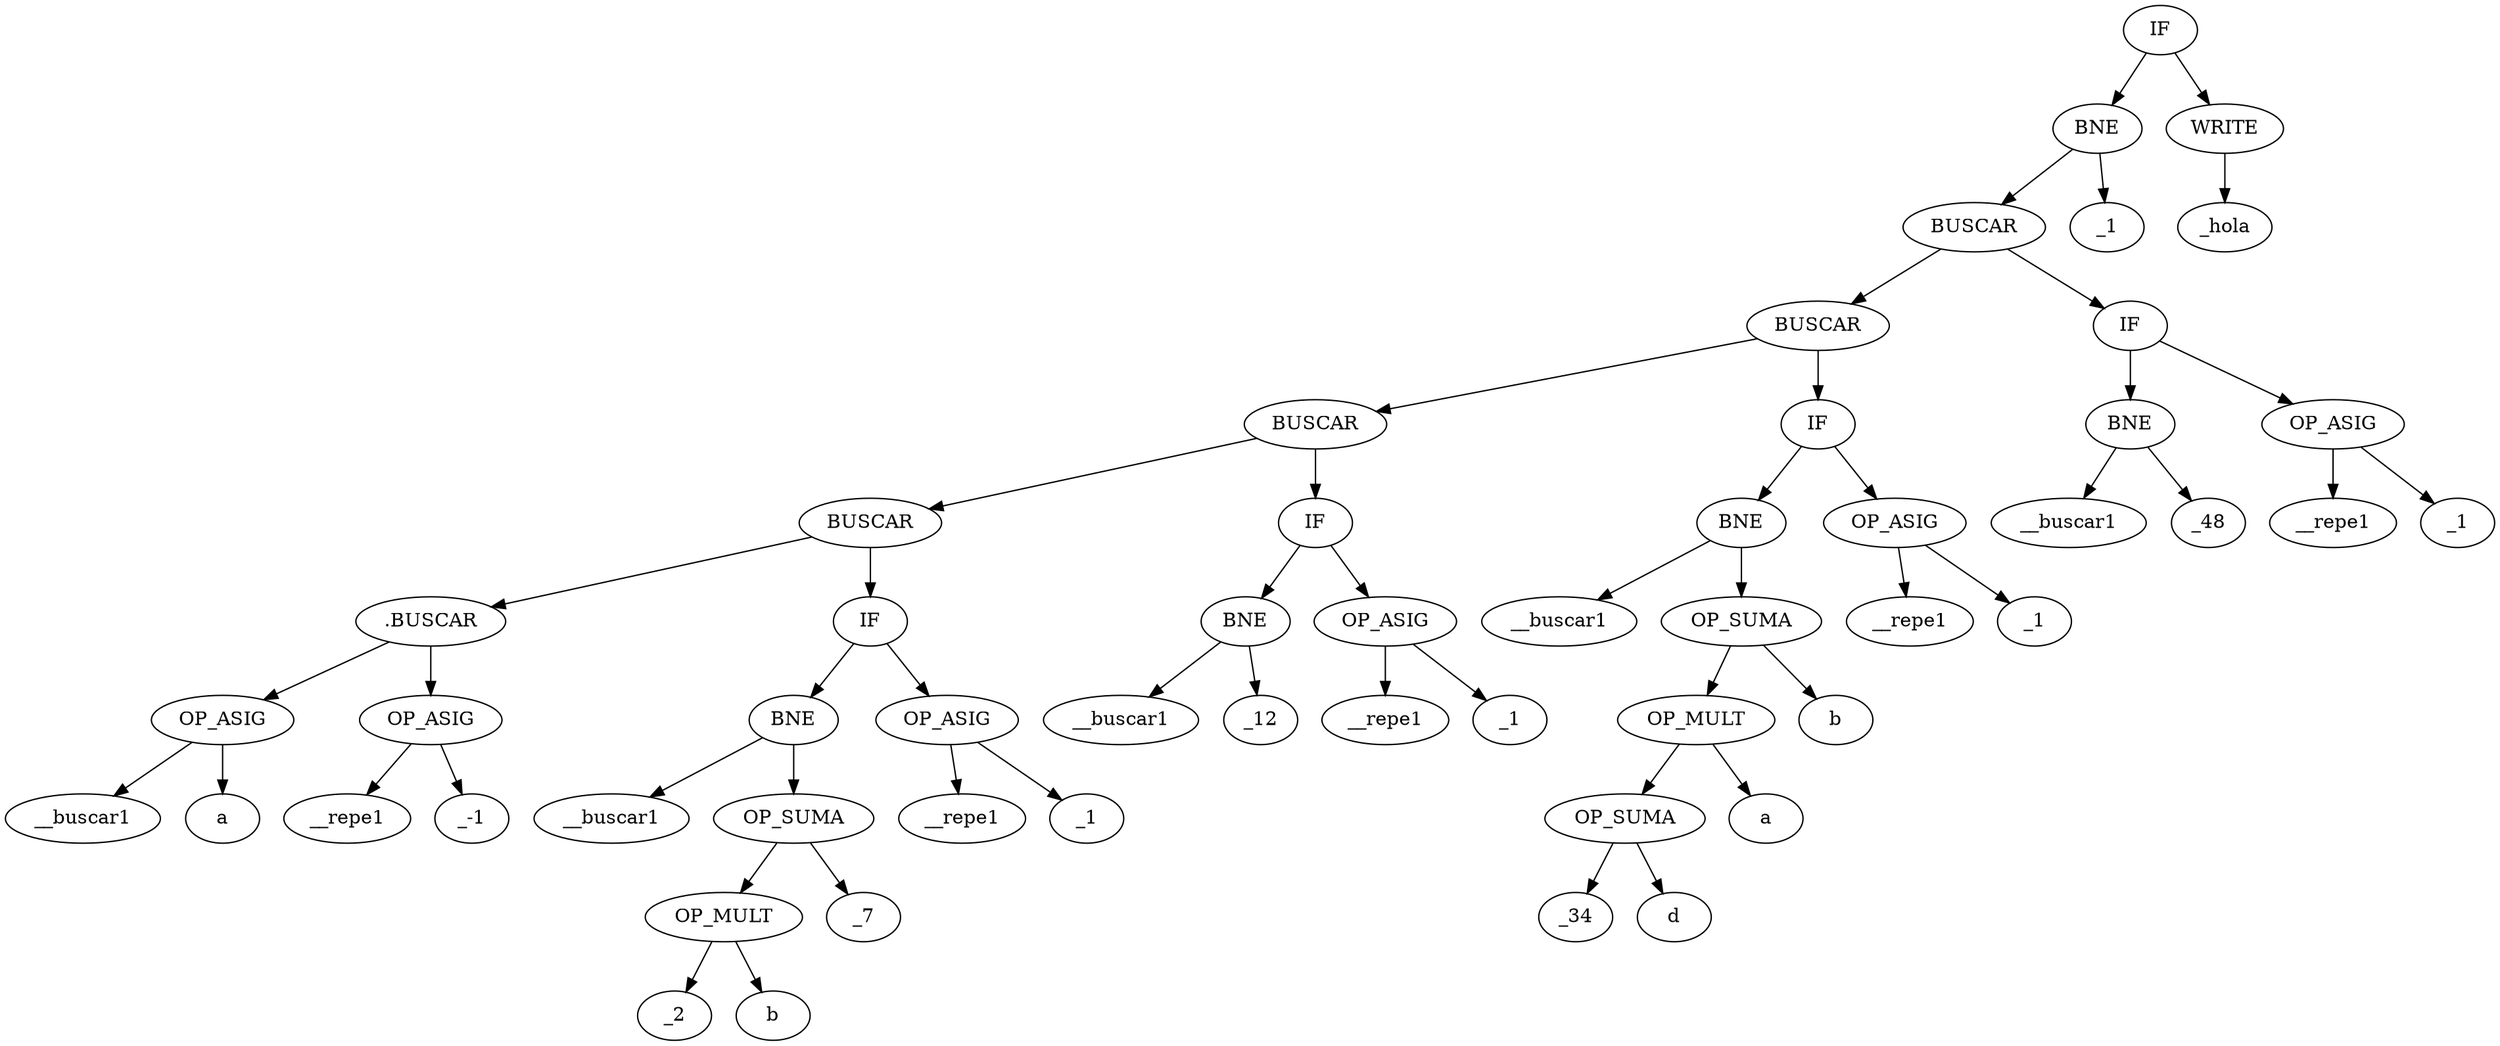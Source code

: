 digraph BST {
x0 [label=<IF>];
x1 [label=<BNE>];
x0 -> x1;
x3 [label=<BUSCAR>];
x1 -> x3;
x7 [label=<BUSCAR>];
x3 -> x7;
x15 [label=<BUSCAR>];
x7 -> x15;
x31 [label=<BUSCAR>];
x15 -> x31;
x63 [label=<.BUSCAR>];
x31 -> x63;
x127 [label=<OP_ASIG>];
x63 -> x127;
x255 [label=<__buscar1>];
x127 -> x255;
x256 [label=<a>];
x127 -> x256;
x128 [label=<OP_ASIG>];
x63 -> x128;
x257 [label=<__repe1>];
x128 -> x257;
x258 [label=<_-1>];
x128 -> x258;
x64 [label=<IF>];
x31 -> x64;
x129 [label=<BNE>];
x64 -> x129;
x259 [label=<__buscar1>];
x129 -> x259;
x260 [label=<OP_SUMA>];
x129 -> x260;
x521 [label=<OP_MULT>];
x260 -> x521;
x1043 [label=<_2>];
x521 -> x1043;
x1044 [label=<b>];
x521 -> x1044;
x522 [label=<_7>];
x260 -> x522;
x130 [label=<OP_ASIG>];
x64 -> x130;
x261 [label=<__repe1>];
x130 -> x261;
x262 [label=<_1>];
x130 -> x262;
x32 [label=<IF>];
x15 -> x32;
x65 [label=<BNE>];
x32 -> x65;
x131 [label=<__buscar1>];
x65 -> x131;
x132 [label=<_12>];
x65 -> x132;
x66 [label=<OP_ASIG>];
x32 -> x66;
x133 [label=<__repe1>];
x66 -> x133;
x134 [label=<_1>];
x66 -> x134;
x16 [label=<IF>];
x7 -> x16;
x33 [label=<BNE>];
x16 -> x33;
x67 [label=<__buscar1>];
x33 -> x67;
x68 [label=<OP_SUMA>];
x33 -> x68;
x137 [label=<OP_MULT>];
x68 -> x137;
x275 [label=<OP_SUMA>];
x137 -> x275;
x551 [label=<_34>];
x275 -> x551;
x552 [label=<d>];
x275 -> x552;
x276 [label=<a>];
x137 -> x276;
x138 [label=<b>];
x68 -> x138;
x34 [label=<OP_ASIG>];
x16 -> x34;
x69 [label=<__repe1>];
x34 -> x69;
x70 [label=<_1>];
x34 -> x70;
x8 [label=<IF>];
x3 -> x8;
x17 [label=<BNE>];
x8 -> x17;
x35 [label=<__buscar1>];
x17 -> x35;
x36 [label=<_48>];
x17 -> x36;
x18 [label=<OP_ASIG>];
x8 -> x18;
x37 [label=<__repe1>];
x18 -> x37;
x38 [label=<_1>];
x18 -> x38;
x4 [label=<_1>];
x1 -> x4;
x2 [label=<WRITE>];
x0 -> x2;
x5 [label=<_hola>];
x2 -> x5;
}